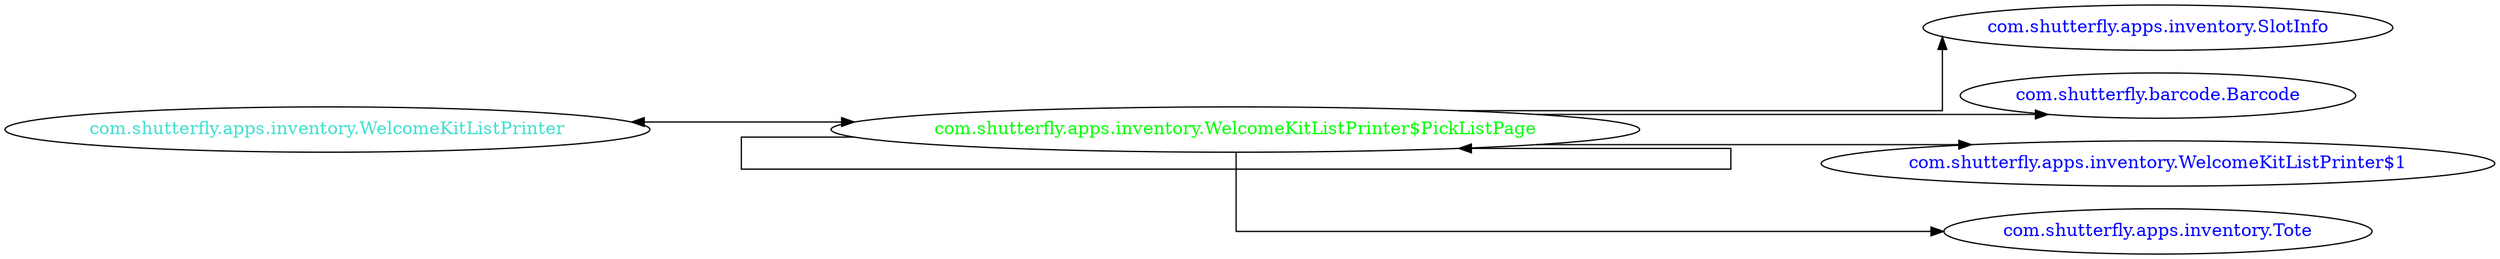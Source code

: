 digraph dependencyGraph {
 concentrate=true;
 ranksep="2.0";
 rankdir="LR"; 
 splines="ortho";
"com.shutterfly.apps.inventory.WelcomeKitListPrinter$PickListPage" [fontcolor="red"];
"com.shutterfly.apps.inventory.SlotInfo" [ fontcolor="blue" ];
"com.shutterfly.apps.inventory.WelcomeKitListPrinter$PickListPage"->"com.shutterfly.apps.inventory.SlotInfo";
"com.shutterfly.barcode.Barcode" [ fontcolor="blue" ];
"com.shutterfly.apps.inventory.WelcomeKitListPrinter$PickListPage"->"com.shutterfly.barcode.Barcode";
"com.shutterfly.apps.inventory.WelcomeKitListPrinter$1" [ fontcolor="blue" ];
"com.shutterfly.apps.inventory.WelcomeKitListPrinter$PickListPage"->"com.shutterfly.apps.inventory.WelcomeKitListPrinter$1";
"com.shutterfly.apps.inventory.Tote" [ fontcolor="blue" ];
"com.shutterfly.apps.inventory.WelcomeKitListPrinter$PickListPage"->"com.shutterfly.apps.inventory.Tote";
"com.shutterfly.apps.inventory.WelcomeKitListPrinter$PickListPage" [ fontcolor="green" ];
"com.shutterfly.apps.inventory.WelcomeKitListPrinter$PickListPage"->"com.shutterfly.apps.inventory.WelcomeKitListPrinter$PickListPage";
"com.shutterfly.apps.inventory.WelcomeKitListPrinter" [ fontcolor="turquoise" ];
"com.shutterfly.apps.inventory.WelcomeKitListPrinter"->"com.shutterfly.apps.inventory.WelcomeKitListPrinter$PickListPage" [dir=both];
}